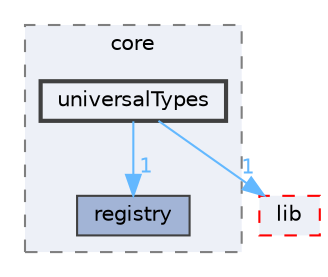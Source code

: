 digraph "techstorm/core/universalTypes"
{
 // LATEX_PDF_SIZE
  bgcolor="transparent";
  edge [fontname=Helvetica,fontsize=10,labelfontname=Helvetica,labelfontsize=10];
  node [fontname=Helvetica,fontsize=10,shape=box,height=0.2,width=0.4];
  compound=true
  subgraph clusterdir_cf837ce2acd7da7bca021b6616dd34cf {
    graph [ bgcolor="#edf0f7", pencolor="grey50", label="core", fontname=Helvetica,fontsize=10 style="filled,dashed", URL="dir_cf837ce2acd7da7bca021b6616dd34cf.html",tooltip=""]
  dir_39c8d88d56cc1f025f25c9118affbe5f [label="registry", fillcolor="#a2b4d6", color="grey25", style="filled", URL="dir_39c8d88d56cc1f025f25c9118affbe5f.html",tooltip=""];
  dir_c1a2fa2621935c66aaa99e8aed68393d [label="universalTypes", fillcolor="#edf0f7", color="grey25", style="filled,bold", URL="dir_c1a2fa2621935c66aaa99e8aed68393d.html",tooltip=""];
  }
  dir_ce77d4233c48ea156838b94d75726422 [label="lib", fillcolor="#edf0f7", color="red", style="filled,dashed", URL="dir_ce77d4233c48ea156838b94d75726422.html",tooltip=""];
  dir_c1a2fa2621935c66aaa99e8aed68393d->dir_39c8d88d56cc1f025f25c9118affbe5f [headlabel="1", labeldistance=1.5 headhref="dir_000138_000097.html" href="dir_000138_000097.html" color="steelblue1" fontcolor="steelblue1"];
  dir_c1a2fa2621935c66aaa99e8aed68393d->dir_ce77d4233c48ea156838b94d75726422 [headlabel="1", labeldistance=1.5 headhref="dir_000138_000065.html" href="dir_000138_000065.html" color="steelblue1" fontcolor="steelblue1"];
}
